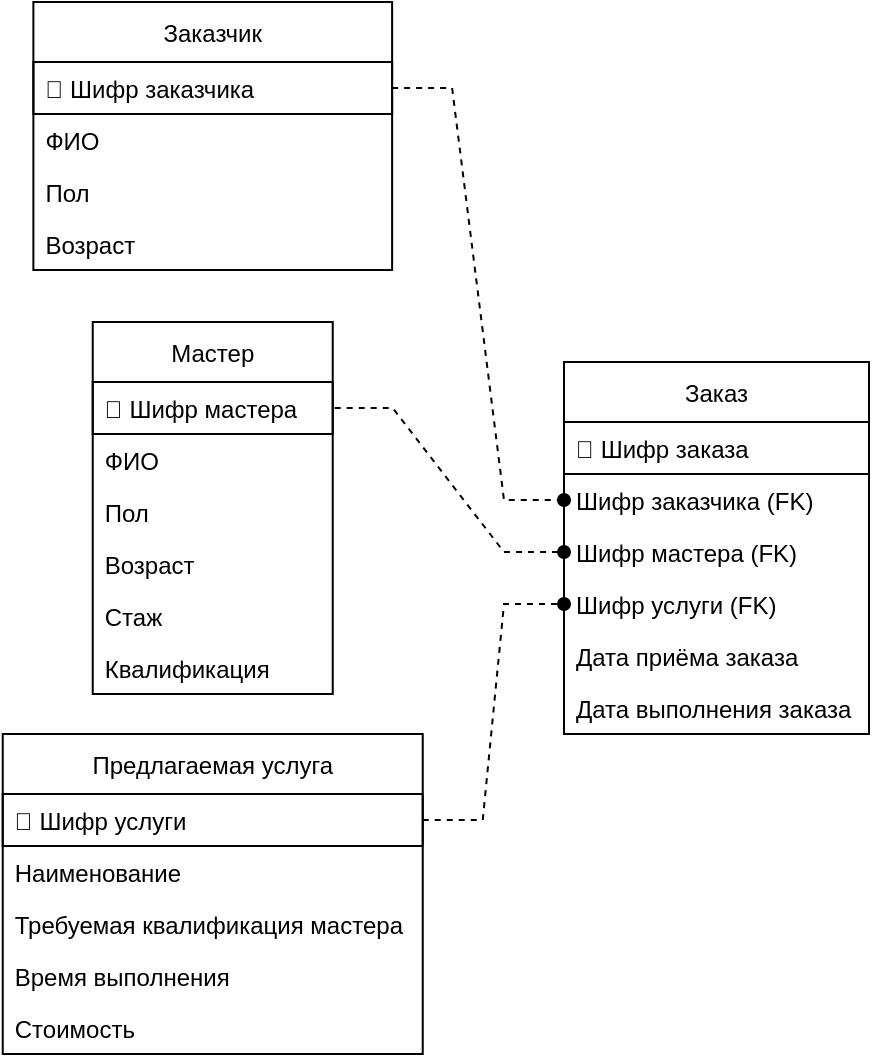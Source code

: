 <mxfile version="15.9.1" type="device"><diagram name="Page-1" id="AUCNZMFgRx5SqDFQteJe"><mxGraphModel dx="466" dy="790" grid="1" gridSize="10" guides="1" tooltips="1" connect="1" arrows="1" fold="1" page="1" pageScale="1" pageWidth="827" pageHeight="1169" math="0" shadow="0"><root><mxCell id="0"/><mxCell id="1" parent="0"/><mxCell id="Y0wcQ70CKrvKJJYlwdj3-1" value="Мастер" style="swimlane;fontStyle=0;childLayout=stackLayout;horizontal=1;startSize=30;fillColor=none;horizontalStack=0;resizeParent=1;resizeParentMax=0;resizeLast=0;collapsible=1;marginBottom=0;" vertex="1" parent="1"><mxGeometry x="134.37" y="260" width="120" height="186" as="geometry"/></mxCell><mxCell id="Y0wcQ70CKrvKJJYlwdj3-2" value="🔑 Шифр мастера" style="text;strokeColor=default;fillColor=none;align=left;verticalAlign=middle;spacingLeft=4;spacingRight=4;overflow=hidden;rotatable=0;points=[[0,0.5],[1,0.5]];portConstraint=eastwest;" vertex="1" parent="Y0wcQ70CKrvKJJYlwdj3-1"><mxGeometry y="30" width="120" height="26" as="geometry"/></mxCell><mxCell id="Y0wcQ70CKrvKJJYlwdj3-3" value="ФИО" style="text;strokeColor=none;fillColor=none;align=left;verticalAlign=top;spacingLeft=4;spacingRight=4;overflow=hidden;rotatable=0;points=[[0,0.5],[1,0.5]];portConstraint=eastwest;" vertex="1" parent="Y0wcQ70CKrvKJJYlwdj3-1"><mxGeometry y="56" width="120" height="26" as="geometry"/></mxCell><mxCell id="Y0wcQ70CKrvKJJYlwdj3-36" value="Пол" style="text;strokeColor=none;fillColor=none;align=left;verticalAlign=top;spacingLeft=4;spacingRight=4;overflow=hidden;rotatable=0;points=[[0,0.5],[1,0.5]];portConstraint=eastwest;" vertex="1" parent="Y0wcQ70CKrvKJJYlwdj3-1"><mxGeometry y="82" width="120" height="26" as="geometry"/></mxCell><mxCell id="Y0wcQ70CKrvKJJYlwdj3-37" value="Возраст" style="text;strokeColor=none;fillColor=none;align=left;verticalAlign=top;spacingLeft=4;spacingRight=4;overflow=hidden;rotatable=0;points=[[0,0.5],[1,0.5]];portConstraint=eastwest;" vertex="1" parent="Y0wcQ70CKrvKJJYlwdj3-1"><mxGeometry y="108" width="120" height="26" as="geometry"/></mxCell><mxCell id="Y0wcQ70CKrvKJJYlwdj3-38" value="Стаж" style="text;strokeColor=none;fillColor=none;align=left;verticalAlign=top;spacingLeft=4;spacingRight=4;overflow=hidden;rotatable=0;points=[[0,0.5],[1,0.5]];portConstraint=eastwest;" vertex="1" parent="Y0wcQ70CKrvKJJYlwdj3-1"><mxGeometry y="134" width="120" height="26" as="geometry"/></mxCell><mxCell id="Y0wcQ70CKrvKJJYlwdj3-39" value="Квалификация" style="text;strokeColor=none;fillColor=none;align=left;verticalAlign=top;spacingLeft=4;spacingRight=4;overflow=hidden;rotatable=0;points=[[0,0.5],[1,0.5]];portConstraint=eastwest;" vertex="1" parent="Y0wcQ70CKrvKJJYlwdj3-1"><mxGeometry y="160" width="120" height="26" as="geometry"/></mxCell><mxCell id="Y0wcQ70CKrvKJJYlwdj3-12" value="Заказчик" style="swimlane;fontStyle=0;childLayout=stackLayout;horizontal=1;startSize=30;fillColor=none;horizontalStack=0;resizeParent=1;resizeParentMax=0;resizeLast=0;collapsible=1;marginBottom=0;" vertex="1" parent="1"><mxGeometry x="104.69" y="100" width="179.37" height="134" as="geometry"/></mxCell><mxCell id="Y0wcQ70CKrvKJJYlwdj3-13" value="🔑 Шифр заказчика" style="text;strokeColor=default;fillColor=none;align=left;verticalAlign=top;spacingLeft=4;spacingRight=4;overflow=hidden;rotatable=0;points=[[0,0.5],[1,0.5]];portConstraint=eastwest;" vertex="1" parent="Y0wcQ70CKrvKJJYlwdj3-12"><mxGeometry y="30" width="179.37" height="26" as="geometry"/></mxCell><mxCell id="Y0wcQ70CKrvKJJYlwdj3-14" value="ФИО" style="text;strokeColor=none;fillColor=none;align=left;verticalAlign=top;spacingLeft=4;spacingRight=4;overflow=hidden;rotatable=0;points=[[0,0.5],[1,0.5]];portConstraint=eastwest;" vertex="1" parent="Y0wcQ70CKrvKJJYlwdj3-12"><mxGeometry y="56" width="179.37" height="26" as="geometry"/></mxCell><mxCell id="Y0wcQ70CKrvKJJYlwdj3-44" value="Пол" style="text;strokeColor=none;fillColor=none;align=left;verticalAlign=top;spacingLeft=4;spacingRight=4;overflow=hidden;rotatable=0;points=[[0,0.5],[1,0.5]];portConstraint=eastwest;" vertex="1" parent="Y0wcQ70CKrvKJJYlwdj3-12"><mxGeometry y="82" width="179.37" height="26" as="geometry"/></mxCell><mxCell id="Y0wcQ70CKrvKJJYlwdj3-45" value="Возраст" style="text;strokeColor=none;fillColor=none;align=left;verticalAlign=top;spacingLeft=4;spacingRight=4;overflow=hidden;rotatable=0;points=[[0,0.5],[1,0.5]];portConstraint=eastwest;" vertex="1" parent="Y0wcQ70CKrvKJJYlwdj3-12"><mxGeometry y="108" width="179.37" height="26" as="geometry"/></mxCell><mxCell id="Y0wcQ70CKrvKJJYlwdj3-23" value="Заказ" style="swimlane;fontStyle=0;childLayout=stackLayout;horizontal=1;startSize=30;fillColor=none;horizontalStack=0;resizeParent=1;resizeParentMax=0;resizeLast=0;collapsible=1;marginBottom=0;" vertex="1" parent="1"><mxGeometry x="370" y="280" width="152.5" height="186" as="geometry"/></mxCell><mxCell id="Y0wcQ70CKrvKJJYlwdj3-46" value="🔑 Шифр заказа" style="text;strokeColor=default;fillColor=none;align=left;verticalAlign=middle;spacingLeft=4;spacingRight=4;overflow=hidden;rotatable=0;points=[[0,0.5],[1,0.5]];portConstraint=eastwest;" vertex="1" parent="Y0wcQ70CKrvKJJYlwdj3-23"><mxGeometry y="30" width="152.5" height="26" as="geometry"/></mxCell><mxCell id="Y0wcQ70CKrvKJJYlwdj3-24" value="Шифр заказчика (FK)" style="text;strokeColor=none;fillColor=none;align=left;verticalAlign=top;spacingLeft=4;spacingRight=4;overflow=hidden;rotatable=0;points=[[0,0.5],[1,0.5]];portConstraint=eastwest;" vertex="1" parent="Y0wcQ70CKrvKJJYlwdj3-23"><mxGeometry y="56" width="152.5" height="26" as="geometry"/></mxCell><mxCell id="Y0wcQ70CKrvKJJYlwdj3-25" value="Шифр мастера (FK)" style="text;strokeColor=none;fillColor=none;align=left;verticalAlign=top;spacingLeft=4;spacingRight=4;overflow=hidden;rotatable=0;points=[[0,0.5],[1,0.5]];portConstraint=eastwest;" vertex="1" parent="Y0wcQ70CKrvKJJYlwdj3-23"><mxGeometry y="82" width="152.5" height="26" as="geometry"/></mxCell><mxCell id="Y0wcQ70CKrvKJJYlwdj3-47" value="Шифр услуги (FK)" style="text;strokeColor=none;fillColor=none;align=left;verticalAlign=top;spacingLeft=4;spacingRight=4;overflow=hidden;rotatable=0;points=[[0,0.5],[1,0.5]];portConstraint=eastwest;" vertex="1" parent="Y0wcQ70CKrvKJJYlwdj3-23"><mxGeometry y="108" width="152.5" height="26" as="geometry"/></mxCell><mxCell id="Y0wcQ70CKrvKJJYlwdj3-48" value="Дата приёма заказа" style="text;strokeColor=none;fillColor=none;align=left;verticalAlign=top;spacingLeft=4;spacingRight=4;overflow=hidden;rotatable=0;points=[[0,0.5],[1,0.5]];portConstraint=eastwest;" vertex="1" parent="Y0wcQ70CKrvKJJYlwdj3-23"><mxGeometry y="134" width="152.5" height="26" as="geometry"/></mxCell><mxCell id="Y0wcQ70CKrvKJJYlwdj3-49" value="Дата выполнения заказа" style="text;strokeColor=none;fillColor=none;align=left;verticalAlign=top;spacingLeft=4;spacingRight=4;overflow=hidden;rotatable=0;points=[[0,0.5],[1,0.5]];portConstraint=eastwest;" vertex="1" parent="Y0wcQ70CKrvKJJYlwdj3-23"><mxGeometry y="160" width="152.5" height="26" as="geometry"/></mxCell><mxCell id="Y0wcQ70CKrvKJJYlwdj3-26" value="Предлагаемая услуга" style="swimlane;fontStyle=0;childLayout=stackLayout;horizontal=1;startSize=30;fillColor=none;horizontalStack=0;resizeParent=1;resizeParentMax=0;resizeLast=0;collapsible=1;marginBottom=0;" vertex="1" parent="1"><mxGeometry x="89.37" y="466" width="210" height="160" as="geometry"/></mxCell><mxCell id="Y0wcQ70CKrvKJJYlwdj3-27" value="🔑 Шифр услуги" style="text;strokeColor=default;fillColor=none;align=left;verticalAlign=top;spacingLeft=4;spacingRight=4;overflow=hidden;rotatable=0;points=[[0,0.5],[1,0.5]];portConstraint=eastwest;" vertex="1" parent="Y0wcQ70CKrvKJJYlwdj3-26"><mxGeometry y="30" width="210" height="26" as="geometry"/></mxCell><mxCell id="Y0wcQ70CKrvKJJYlwdj3-28" value="Наименование" style="text;strokeColor=none;fillColor=none;align=left;verticalAlign=top;spacingLeft=4;spacingRight=4;overflow=hidden;rotatable=0;points=[[0,0.5],[1,0.5]];portConstraint=eastwest;" vertex="1" parent="Y0wcQ70CKrvKJJYlwdj3-26"><mxGeometry y="56" width="210" height="26" as="geometry"/></mxCell><mxCell id="Y0wcQ70CKrvKJJYlwdj3-40" value="Требуемая квалификация мастера" style="text;strokeColor=none;fillColor=none;align=left;verticalAlign=top;spacingLeft=4;spacingRight=4;overflow=hidden;rotatable=0;points=[[0,0.5],[1,0.5]];portConstraint=eastwest;" vertex="1" parent="Y0wcQ70CKrvKJJYlwdj3-26"><mxGeometry y="82" width="210" height="26" as="geometry"/></mxCell><mxCell id="Y0wcQ70CKrvKJJYlwdj3-42" value="Время выполнения" style="text;strokeColor=none;fillColor=none;align=left;verticalAlign=top;spacingLeft=4;spacingRight=4;overflow=hidden;rotatable=0;points=[[0,0.5],[1,0.5]];portConstraint=eastwest;" vertex="1" parent="Y0wcQ70CKrvKJJYlwdj3-26"><mxGeometry y="108" width="210" height="26" as="geometry"/></mxCell><mxCell id="Y0wcQ70CKrvKJJYlwdj3-43" value="Стоимость" style="text;strokeColor=none;fillColor=none;align=left;verticalAlign=top;spacingLeft=4;spacingRight=4;overflow=hidden;rotatable=0;points=[[0,0.5],[1,0.5]];portConstraint=eastwest;" vertex="1" parent="Y0wcQ70CKrvKJJYlwdj3-26"><mxGeometry y="134" width="210" height="26" as="geometry"/></mxCell><mxCell id="Y0wcQ70CKrvKJJYlwdj3-30" value="" style="edgeStyle=entityRelationEdgeStyle;fontSize=12;html=1;endArrow=oval;startArrow=none;rounded=0;startFill=0;endFill=1;dashed=1;" edge="1" parent="1" source="Y0wcQ70CKrvKJJYlwdj3-27" target="Y0wcQ70CKrvKJJYlwdj3-47"><mxGeometry width="100" height="100" relative="1" as="geometry"><mxPoint x="413.74" y="14" as="sourcePoint"/><mxPoint x="414.99" y="141" as="targetPoint"/></mxGeometry></mxCell><mxCell id="Y0wcQ70CKrvKJJYlwdj3-31" value="" style="edgeStyle=entityRelationEdgeStyle;fontSize=12;html=1;endArrow=oval;startArrow=none;rounded=0;startFill=0;endFill=1;dashed=1;" edge="1" parent="1" source="Y0wcQ70CKrvKJJYlwdj3-13" target="Y0wcQ70CKrvKJJYlwdj3-24"><mxGeometry width="100" height="100" relative="1" as="geometry"><mxPoint x="423.74" y="24" as="sourcePoint"/><mxPoint x="424.99" y="151" as="targetPoint"/></mxGeometry></mxCell><mxCell id="Y0wcQ70CKrvKJJYlwdj3-33" value="" style="edgeStyle=entityRelationEdgeStyle;fontSize=12;html=1;endArrow=none;startArrow=oval;rounded=0;startFill=1;endFill=0;dashed=1;" edge="1" parent="1" source="Y0wcQ70CKrvKJJYlwdj3-25" target="Y0wcQ70CKrvKJJYlwdj3-2"><mxGeometry width="100" height="100" relative="1" as="geometry"><mxPoint x="649.99" y="350" as="sourcePoint"/><mxPoint x="382.49" y="163" as="targetPoint"/></mxGeometry></mxCell></root></mxGraphModel></diagram></mxfile>